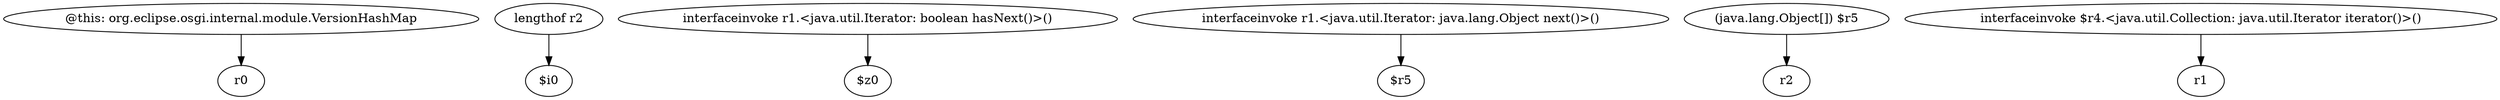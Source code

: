 digraph g {
0[label="@this: org.eclipse.osgi.internal.module.VersionHashMap"]
1[label="r0"]
0->1[label=""]
2[label="lengthof r2"]
3[label="$i0"]
2->3[label=""]
4[label="interfaceinvoke r1.<java.util.Iterator: boolean hasNext()>()"]
5[label="$z0"]
4->5[label=""]
6[label="interfaceinvoke r1.<java.util.Iterator: java.lang.Object next()>()"]
7[label="$r5"]
6->7[label=""]
8[label="(java.lang.Object[]) $r5"]
9[label="r2"]
8->9[label=""]
10[label="interfaceinvoke $r4.<java.util.Collection: java.util.Iterator iterator()>()"]
11[label="r1"]
10->11[label=""]
}